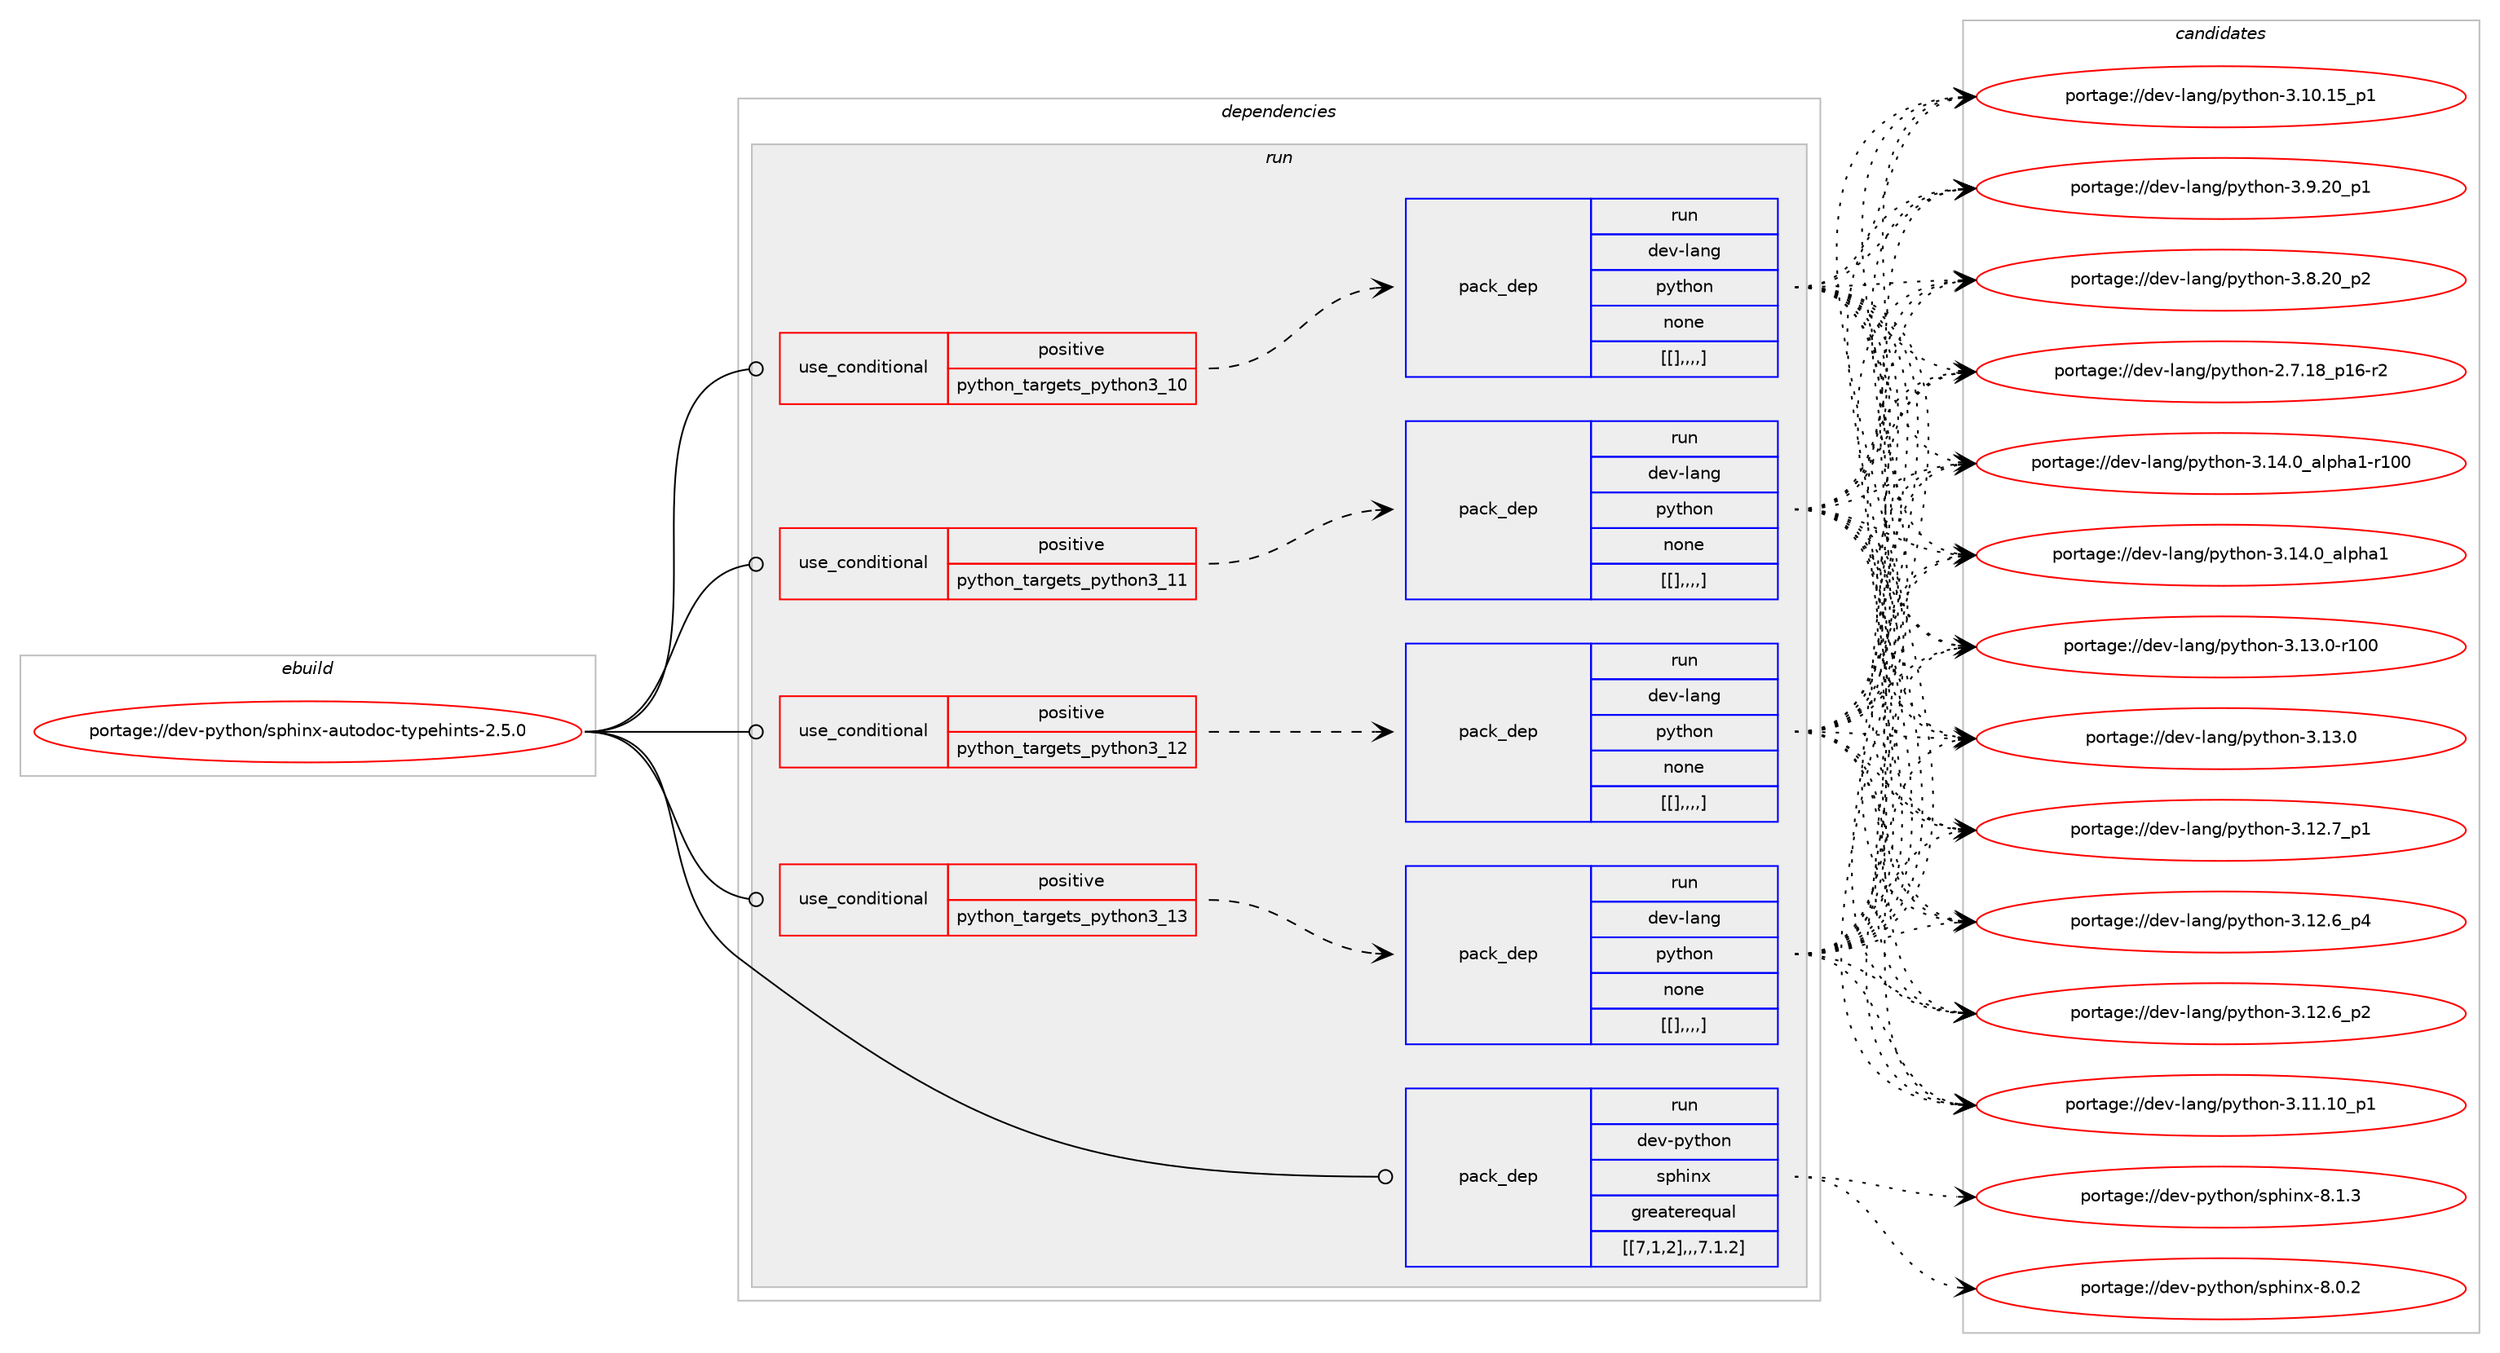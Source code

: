 digraph prolog {

# *************
# Graph options
# *************

newrank=true;
concentrate=true;
compound=true;
graph [rankdir=LR,fontname=Helvetica,fontsize=10,ranksep=1.5];#, ranksep=2.5, nodesep=0.2];
edge  [arrowhead=vee];
node  [fontname=Helvetica,fontsize=10];

# **********
# The ebuild
# **********

subgraph cluster_leftcol {
color=gray;
label=<<i>ebuild</i>>;
id [label="portage://dev-python/sphinx-autodoc-typehints-2.5.0", color=red, width=4, href="../dev-python/sphinx-autodoc-typehints-2.5.0.svg"];
}

# ****************
# The dependencies
# ****************

subgraph cluster_midcol {
color=gray;
label=<<i>dependencies</i>>;
subgraph cluster_compile {
fillcolor="#eeeeee";
style=filled;
label=<<i>compile</i>>;
}
subgraph cluster_compileandrun {
fillcolor="#eeeeee";
style=filled;
label=<<i>compile and run</i>>;
}
subgraph cluster_run {
fillcolor="#eeeeee";
style=filled;
label=<<i>run</i>>;
subgraph cond42607 {
dependency170850 [label=<<TABLE BORDER="0" CELLBORDER="1" CELLSPACING="0" CELLPADDING="4"><TR><TD ROWSPAN="3" CELLPADDING="10">use_conditional</TD></TR><TR><TD>positive</TD></TR><TR><TD>python_targets_python3_10</TD></TR></TABLE>>, shape=none, color=red];
subgraph pack126965 {
dependency170972 [label=<<TABLE BORDER="0" CELLBORDER="1" CELLSPACING="0" CELLPADDING="4" WIDTH="220"><TR><TD ROWSPAN="6" CELLPADDING="30">pack_dep</TD></TR><TR><TD WIDTH="110">run</TD></TR><TR><TD>dev-lang</TD></TR><TR><TD>python</TD></TR><TR><TD>none</TD></TR><TR><TD>[[],,,,]</TD></TR></TABLE>>, shape=none, color=blue];
}
dependency170850:e -> dependency170972:w [weight=20,style="dashed",arrowhead="vee"];
}
id:e -> dependency170850:w [weight=20,style="solid",arrowhead="odot"];
subgraph cond42670 {
dependency171009 [label=<<TABLE BORDER="0" CELLBORDER="1" CELLSPACING="0" CELLPADDING="4"><TR><TD ROWSPAN="3" CELLPADDING="10">use_conditional</TD></TR><TR><TD>positive</TD></TR><TR><TD>python_targets_python3_11</TD></TR></TABLE>>, shape=none, color=red];
subgraph pack126996 {
dependency171031 [label=<<TABLE BORDER="0" CELLBORDER="1" CELLSPACING="0" CELLPADDING="4" WIDTH="220"><TR><TD ROWSPAN="6" CELLPADDING="30">pack_dep</TD></TR><TR><TD WIDTH="110">run</TD></TR><TR><TD>dev-lang</TD></TR><TR><TD>python</TD></TR><TR><TD>none</TD></TR><TR><TD>[[],,,,]</TD></TR></TABLE>>, shape=none, color=blue];
}
dependency171009:e -> dependency171031:w [weight=20,style="dashed",arrowhead="vee"];
}
id:e -> dependency171009:w [weight=20,style="solid",arrowhead="odot"];
subgraph cond42735 {
dependency171153 [label=<<TABLE BORDER="0" CELLBORDER="1" CELLSPACING="0" CELLPADDING="4"><TR><TD ROWSPAN="3" CELLPADDING="10">use_conditional</TD></TR><TR><TD>positive</TD></TR><TR><TD>python_targets_python3_12</TD></TR></TABLE>>, shape=none, color=red];
subgraph pack127074 {
dependency171169 [label=<<TABLE BORDER="0" CELLBORDER="1" CELLSPACING="0" CELLPADDING="4" WIDTH="220"><TR><TD ROWSPAN="6" CELLPADDING="30">pack_dep</TD></TR><TR><TD WIDTH="110">run</TD></TR><TR><TD>dev-lang</TD></TR><TR><TD>python</TD></TR><TR><TD>none</TD></TR><TR><TD>[[],,,,]</TD></TR></TABLE>>, shape=none, color=blue];
}
dependency171153:e -> dependency171169:w [weight=20,style="dashed",arrowhead="vee"];
}
id:e -> dependency171153:w [weight=20,style="solid",arrowhead="odot"];
subgraph cond42751 {
dependency171196 [label=<<TABLE BORDER="0" CELLBORDER="1" CELLSPACING="0" CELLPADDING="4"><TR><TD ROWSPAN="3" CELLPADDING="10">use_conditional</TD></TR><TR><TD>positive</TD></TR><TR><TD>python_targets_python3_13</TD></TR></TABLE>>, shape=none, color=red];
subgraph pack127104 {
dependency171225 [label=<<TABLE BORDER="0" CELLBORDER="1" CELLSPACING="0" CELLPADDING="4" WIDTH="220"><TR><TD ROWSPAN="6" CELLPADDING="30">pack_dep</TD></TR><TR><TD WIDTH="110">run</TD></TR><TR><TD>dev-lang</TD></TR><TR><TD>python</TD></TR><TR><TD>none</TD></TR><TR><TD>[[],,,,]</TD></TR></TABLE>>, shape=none, color=blue];
}
dependency171196:e -> dependency171225:w [weight=20,style="dashed",arrowhead="vee"];
}
id:e -> dependency171196:w [weight=20,style="solid",arrowhead="odot"];
subgraph pack127117 {
dependency171255 [label=<<TABLE BORDER="0" CELLBORDER="1" CELLSPACING="0" CELLPADDING="4" WIDTH="220"><TR><TD ROWSPAN="6" CELLPADDING="30">pack_dep</TD></TR><TR><TD WIDTH="110">run</TD></TR><TR><TD>dev-python</TD></TR><TR><TD>sphinx</TD></TR><TR><TD>greaterequal</TD></TR><TR><TD>[[7,1,2],,,7.1.2]</TD></TR></TABLE>>, shape=none, color=blue];
}
id:e -> dependency171255:w [weight=20,style="solid",arrowhead="odot"];
}
}

# **************
# The candidates
# **************

subgraph cluster_choices {
rank=same;
color=gray;
label=<<i>candidates</i>>;

subgraph choice126871 {
color=black;
nodesep=1;
choice100101118451089711010347112121116104111110455146495246489597108112104974945114494848 [label="portage://dev-lang/python-3.14.0_alpha1-r100", color=red, width=4,href="../dev-lang/python-3.14.0_alpha1-r100.svg"];
choice1001011184510897110103471121211161041111104551464952464895971081121049749 [label="portage://dev-lang/python-3.14.0_alpha1", color=red, width=4,href="../dev-lang/python-3.14.0_alpha1.svg"];
choice1001011184510897110103471121211161041111104551464951464845114494848 [label="portage://dev-lang/python-3.13.0-r100", color=red, width=4,href="../dev-lang/python-3.13.0-r100.svg"];
choice10010111845108971101034711212111610411111045514649514648 [label="portage://dev-lang/python-3.13.0", color=red, width=4,href="../dev-lang/python-3.13.0.svg"];
choice100101118451089711010347112121116104111110455146495046559511249 [label="portage://dev-lang/python-3.12.7_p1", color=red, width=4,href="../dev-lang/python-3.12.7_p1.svg"];
choice100101118451089711010347112121116104111110455146495046549511252 [label="portage://dev-lang/python-3.12.6_p4", color=red, width=4,href="../dev-lang/python-3.12.6_p4.svg"];
choice100101118451089711010347112121116104111110455146495046549511250 [label="portage://dev-lang/python-3.12.6_p2", color=red, width=4,href="../dev-lang/python-3.12.6_p2.svg"];
choice10010111845108971101034711212111610411111045514649494649489511249 [label="portage://dev-lang/python-3.11.10_p1", color=red, width=4,href="../dev-lang/python-3.11.10_p1.svg"];
choice10010111845108971101034711212111610411111045514649484649539511249 [label="portage://dev-lang/python-3.10.15_p1", color=red, width=4,href="../dev-lang/python-3.10.15_p1.svg"];
choice100101118451089711010347112121116104111110455146574650489511249 [label="portage://dev-lang/python-3.9.20_p1", color=red, width=4,href="../dev-lang/python-3.9.20_p1.svg"];
choice100101118451089711010347112121116104111110455146564650489511250 [label="portage://dev-lang/python-3.8.20_p2", color=red, width=4,href="../dev-lang/python-3.8.20_p2.svg"];
choice100101118451089711010347112121116104111110455046554649569511249544511450 [label="portage://dev-lang/python-2.7.18_p16-r2", color=red, width=4,href="../dev-lang/python-2.7.18_p16-r2.svg"];
dependency170972:e -> choice100101118451089711010347112121116104111110455146495246489597108112104974945114494848:w [style=dotted,weight="100"];
dependency170972:e -> choice1001011184510897110103471121211161041111104551464952464895971081121049749:w [style=dotted,weight="100"];
dependency170972:e -> choice1001011184510897110103471121211161041111104551464951464845114494848:w [style=dotted,weight="100"];
dependency170972:e -> choice10010111845108971101034711212111610411111045514649514648:w [style=dotted,weight="100"];
dependency170972:e -> choice100101118451089711010347112121116104111110455146495046559511249:w [style=dotted,weight="100"];
dependency170972:e -> choice100101118451089711010347112121116104111110455146495046549511252:w [style=dotted,weight="100"];
dependency170972:e -> choice100101118451089711010347112121116104111110455146495046549511250:w [style=dotted,weight="100"];
dependency170972:e -> choice10010111845108971101034711212111610411111045514649494649489511249:w [style=dotted,weight="100"];
dependency170972:e -> choice10010111845108971101034711212111610411111045514649484649539511249:w [style=dotted,weight="100"];
dependency170972:e -> choice100101118451089711010347112121116104111110455146574650489511249:w [style=dotted,weight="100"];
dependency170972:e -> choice100101118451089711010347112121116104111110455146564650489511250:w [style=dotted,weight="100"];
dependency170972:e -> choice100101118451089711010347112121116104111110455046554649569511249544511450:w [style=dotted,weight="100"];
}
subgraph choice126877 {
color=black;
nodesep=1;
choice100101118451089711010347112121116104111110455146495246489597108112104974945114494848 [label="portage://dev-lang/python-3.14.0_alpha1-r100", color=red, width=4,href="../dev-lang/python-3.14.0_alpha1-r100.svg"];
choice1001011184510897110103471121211161041111104551464952464895971081121049749 [label="portage://dev-lang/python-3.14.0_alpha1", color=red, width=4,href="../dev-lang/python-3.14.0_alpha1.svg"];
choice1001011184510897110103471121211161041111104551464951464845114494848 [label="portage://dev-lang/python-3.13.0-r100", color=red, width=4,href="../dev-lang/python-3.13.0-r100.svg"];
choice10010111845108971101034711212111610411111045514649514648 [label="portage://dev-lang/python-3.13.0", color=red, width=4,href="../dev-lang/python-3.13.0.svg"];
choice100101118451089711010347112121116104111110455146495046559511249 [label="portage://dev-lang/python-3.12.7_p1", color=red, width=4,href="../dev-lang/python-3.12.7_p1.svg"];
choice100101118451089711010347112121116104111110455146495046549511252 [label="portage://dev-lang/python-3.12.6_p4", color=red, width=4,href="../dev-lang/python-3.12.6_p4.svg"];
choice100101118451089711010347112121116104111110455146495046549511250 [label="portage://dev-lang/python-3.12.6_p2", color=red, width=4,href="../dev-lang/python-3.12.6_p2.svg"];
choice10010111845108971101034711212111610411111045514649494649489511249 [label="portage://dev-lang/python-3.11.10_p1", color=red, width=4,href="../dev-lang/python-3.11.10_p1.svg"];
choice10010111845108971101034711212111610411111045514649484649539511249 [label="portage://dev-lang/python-3.10.15_p1", color=red, width=4,href="../dev-lang/python-3.10.15_p1.svg"];
choice100101118451089711010347112121116104111110455146574650489511249 [label="portage://dev-lang/python-3.9.20_p1", color=red, width=4,href="../dev-lang/python-3.9.20_p1.svg"];
choice100101118451089711010347112121116104111110455146564650489511250 [label="portage://dev-lang/python-3.8.20_p2", color=red, width=4,href="../dev-lang/python-3.8.20_p2.svg"];
choice100101118451089711010347112121116104111110455046554649569511249544511450 [label="portage://dev-lang/python-2.7.18_p16-r2", color=red, width=4,href="../dev-lang/python-2.7.18_p16-r2.svg"];
dependency171031:e -> choice100101118451089711010347112121116104111110455146495246489597108112104974945114494848:w [style=dotted,weight="100"];
dependency171031:e -> choice1001011184510897110103471121211161041111104551464952464895971081121049749:w [style=dotted,weight="100"];
dependency171031:e -> choice1001011184510897110103471121211161041111104551464951464845114494848:w [style=dotted,weight="100"];
dependency171031:e -> choice10010111845108971101034711212111610411111045514649514648:w [style=dotted,weight="100"];
dependency171031:e -> choice100101118451089711010347112121116104111110455146495046559511249:w [style=dotted,weight="100"];
dependency171031:e -> choice100101118451089711010347112121116104111110455146495046549511252:w [style=dotted,weight="100"];
dependency171031:e -> choice100101118451089711010347112121116104111110455146495046549511250:w [style=dotted,weight="100"];
dependency171031:e -> choice10010111845108971101034711212111610411111045514649494649489511249:w [style=dotted,weight="100"];
dependency171031:e -> choice10010111845108971101034711212111610411111045514649484649539511249:w [style=dotted,weight="100"];
dependency171031:e -> choice100101118451089711010347112121116104111110455146574650489511249:w [style=dotted,weight="100"];
dependency171031:e -> choice100101118451089711010347112121116104111110455146564650489511250:w [style=dotted,weight="100"];
dependency171031:e -> choice100101118451089711010347112121116104111110455046554649569511249544511450:w [style=dotted,weight="100"];
}
subgraph choice126892 {
color=black;
nodesep=1;
choice100101118451089711010347112121116104111110455146495246489597108112104974945114494848 [label="portage://dev-lang/python-3.14.0_alpha1-r100", color=red, width=4,href="../dev-lang/python-3.14.0_alpha1-r100.svg"];
choice1001011184510897110103471121211161041111104551464952464895971081121049749 [label="portage://dev-lang/python-3.14.0_alpha1", color=red, width=4,href="../dev-lang/python-3.14.0_alpha1.svg"];
choice1001011184510897110103471121211161041111104551464951464845114494848 [label="portage://dev-lang/python-3.13.0-r100", color=red, width=4,href="../dev-lang/python-3.13.0-r100.svg"];
choice10010111845108971101034711212111610411111045514649514648 [label="portage://dev-lang/python-3.13.0", color=red, width=4,href="../dev-lang/python-3.13.0.svg"];
choice100101118451089711010347112121116104111110455146495046559511249 [label="portage://dev-lang/python-3.12.7_p1", color=red, width=4,href="../dev-lang/python-3.12.7_p1.svg"];
choice100101118451089711010347112121116104111110455146495046549511252 [label="portage://dev-lang/python-3.12.6_p4", color=red, width=4,href="../dev-lang/python-3.12.6_p4.svg"];
choice100101118451089711010347112121116104111110455146495046549511250 [label="portage://dev-lang/python-3.12.6_p2", color=red, width=4,href="../dev-lang/python-3.12.6_p2.svg"];
choice10010111845108971101034711212111610411111045514649494649489511249 [label="portage://dev-lang/python-3.11.10_p1", color=red, width=4,href="../dev-lang/python-3.11.10_p1.svg"];
choice10010111845108971101034711212111610411111045514649484649539511249 [label="portage://dev-lang/python-3.10.15_p1", color=red, width=4,href="../dev-lang/python-3.10.15_p1.svg"];
choice100101118451089711010347112121116104111110455146574650489511249 [label="portage://dev-lang/python-3.9.20_p1", color=red, width=4,href="../dev-lang/python-3.9.20_p1.svg"];
choice100101118451089711010347112121116104111110455146564650489511250 [label="portage://dev-lang/python-3.8.20_p2", color=red, width=4,href="../dev-lang/python-3.8.20_p2.svg"];
choice100101118451089711010347112121116104111110455046554649569511249544511450 [label="portage://dev-lang/python-2.7.18_p16-r2", color=red, width=4,href="../dev-lang/python-2.7.18_p16-r2.svg"];
dependency171169:e -> choice100101118451089711010347112121116104111110455146495246489597108112104974945114494848:w [style=dotted,weight="100"];
dependency171169:e -> choice1001011184510897110103471121211161041111104551464952464895971081121049749:w [style=dotted,weight="100"];
dependency171169:e -> choice1001011184510897110103471121211161041111104551464951464845114494848:w [style=dotted,weight="100"];
dependency171169:e -> choice10010111845108971101034711212111610411111045514649514648:w [style=dotted,weight="100"];
dependency171169:e -> choice100101118451089711010347112121116104111110455146495046559511249:w [style=dotted,weight="100"];
dependency171169:e -> choice100101118451089711010347112121116104111110455146495046549511252:w [style=dotted,weight="100"];
dependency171169:e -> choice100101118451089711010347112121116104111110455146495046549511250:w [style=dotted,weight="100"];
dependency171169:e -> choice10010111845108971101034711212111610411111045514649494649489511249:w [style=dotted,weight="100"];
dependency171169:e -> choice10010111845108971101034711212111610411111045514649484649539511249:w [style=dotted,weight="100"];
dependency171169:e -> choice100101118451089711010347112121116104111110455146574650489511249:w [style=dotted,weight="100"];
dependency171169:e -> choice100101118451089711010347112121116104111110455146564650489511250:w [style=dotted,weight="100"];
dependency171169:e -> choice100101118451089711010347112121116104111110455046554649569511249544511450:w [style=dotted,weight="100"];
}
subgraph choice126940 {
color=black;
nodesep=1;
choice100101118451089711010347112121116104111110455146495246489597108112104974945114494848 [label="portage://dev-lang/python-3.14.0_alpha1-r100", color=red, width=4,href="../dev-lang/python-3.14.0_alpha1-r100.svg"];
choice1001011184510897110103471121211161041111104551464952464895971081121049749 [label="portage://dev-lang/python-3.14.0_alpha1", color=red, width=4,href="../dev-lang/python-3.14.0_alpha1.svg"];
choice1001011184510897110103471121211161041111104551464951464845114494848 [label="portage://dev-lang/python-3.13.0-r100", color=red, width=4,href="../dev-lang/python-3.13.0-r100.svg"];
choice10010111845108971101034711212111610411111045514649514648 [label="portage://dev-lang/python-3.13.0", color=red, width=4,href="../dev-lang/python-3.13.0.svg"];
choice100101118451089711010347112121116104111110455146495046559511249 [label="portage://dev-lang/python-3.12.7_p1", color=red, width=4,href="../dev-lang/python-3.12.7_p1.svg"];
choice100101118451089711010347112121116104111110455146495046549511252 [label="portage://dev-lang/python-3.12.6_p4", color=red, width=4,href="../dev-lang/python-3.12.6_p4.svg"];
choice100101118451089711010347112121116104111110455146495046549511250 [label="portage://dev-lang/python-3.12.6_p2", color=red, width=4,href="../dev-lang/python-3.12.6_p2.svg"];
choice10010111845108971101034711212111610411111045514649494649489511249 [label="portage://dev-lang/python-3.11.10_p1", color=red, width=4,href="../dev-lang/python-3.11.10_p1.svg"];
choice10010111845108971101034711212111610411111045514649484649539511249 [label="portage://dev-lang/python-3.10.15_p1", color=red, width=4,href="../dev-lang/python-3.10.15_p1.svg"];
choice100101118451089711010347112121116104111110455146574650489511249 [label="portage://dev-lang/python-3.9.20_p1", color=red, width=4,href="../dev-lang/python-3.9.20_p1.svg"];
choice100101118451089711010347112121116104111110455146564650489511250 [label="portage://dev-lang/python-3.8.20_p2", color=red, width=4,href="../dev-lang/python-3.8.20_p2.svg"];
choice100101118451089711010347112121116104111110455046554649569511249544511450 [label="portage://dev-lang/python-2.7.18_p16-r2", color=red, width=4,href="../dev-lang/python-2.7.18_p16-r2.svg"];
dependency171225:e -> choice100101118451089711010347112121116104111110455146495246489597108112104974945114494848:w [style=dotted,weight="100"];
dependency171225:e -> choice1001011184510897110103471121211161041111104551464952464895971081121049749:w [style=dotted,weight="100"];
dependency171225:e -> choice1001011184510897110103471121211161041111104551464951464845114494848:w [style=dotted,weight="100"];
dependency171225:e -> choice10010111845108971101034711212111610411111045514649514648:w [style=dotted,weight="100"];
dependency171225:e -> choice100101118451089711010347112121116104111110455146495046559511249:w [style=dotted,weight="100"];
dependency171225:e -> choice100101118451089711010347112121116104111110455146495046549511252:w [style=dotted,weight="100"];
dependency171225:e -> choice100101118451089711010347112121116104111110455146495046549511250:w [style=dotted,weight="100"];
dependency171225:e -> choice10010111845108971101034711212111610411111045514649494649489511249:w [style=dotted,weight="100"];
dependency171225:e -> choice10010111845108971101034711212111610411111045514649484649539511249:w [style=dotted,weight="100"];
dependency171225:e -> choice100101118451089711010347112121116104111110455146574650489511249:w [style=dotted,weight="100"];
dependency171225:e -> choice100101118451089711010347112121116104111110455146564650489511250:w [style=dotted,weight="100"];
dependency171225:e -> choice100101118451089711010347112121116104111110455046554649569511249544511450:w [style=dotted,weight="100"];
}
subgraph choice126948 {
color=black;
nodesep=1;
choice1001011184511212111610411111047115112104105110120455646494651 [label="portage://dev-python/sphinx-8.1.3", color=red, width=4,href="../dev-python/sphinx-8.1.3.svg"];
choice1001011184511212111610411111047115112104105110120455646484650 [label="portage://dev-python/sphinx-8.0.2", color=red, width=4,href="../dev-python/sphinx-8.0.2.svg"];
dependency171255:e -> choice1001011184511212111610411111047115112104105110120455646494651:w [style=dotted,weight="100"];
dependency171255:e -> choice1001011184511212111610411111047115112104105110120455646484650:w [style=dotted,weight="100"];
}
}

}
